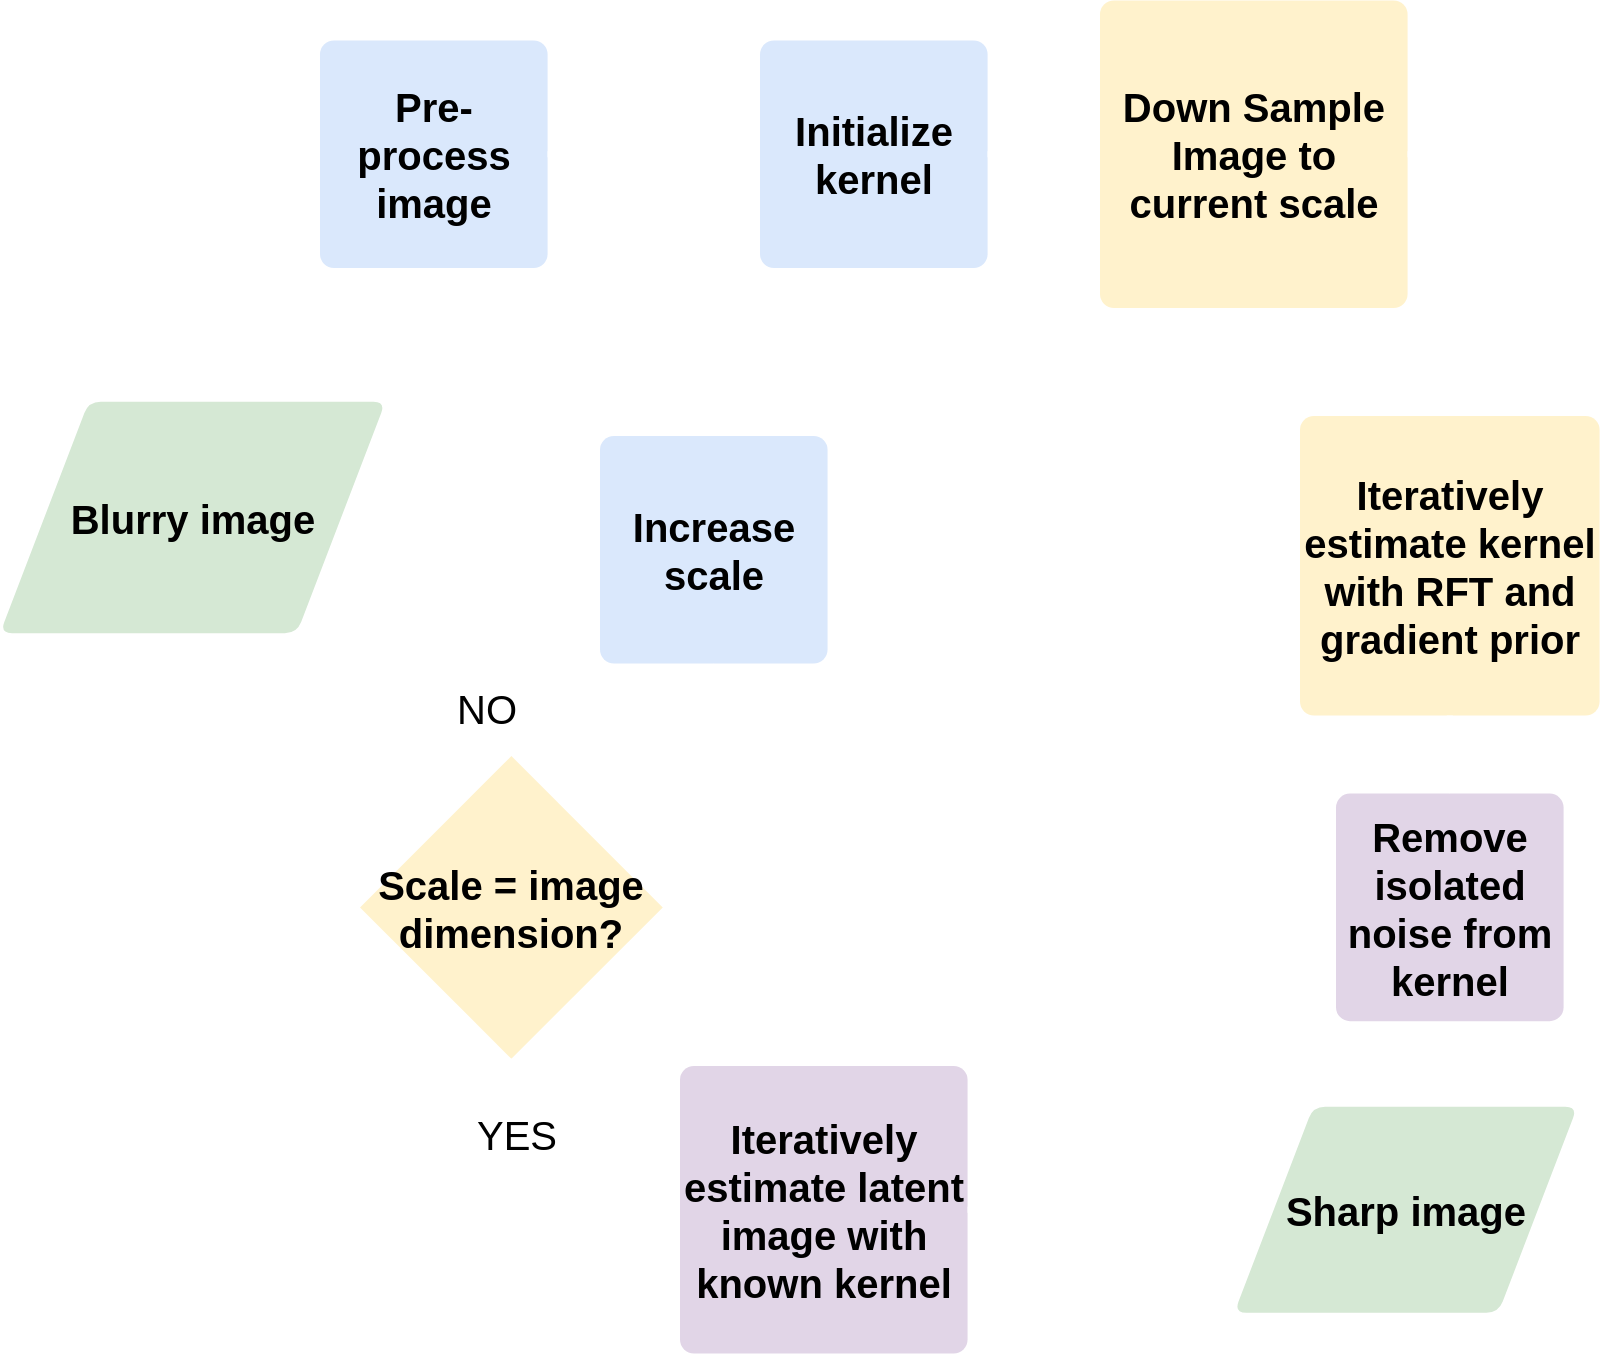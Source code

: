 <mxfile version="22.1.18" type="github">
  <diagram id="C5RBs43oDa-KdzZeNtuy" name="Page-1">
    <mxGraphModel dx="1235" dy="636" grid="1" gridSize="10" guides="1" tooltips="1" connect="1" arrows="1" fold="1" page="1" pageScale="1" pageWidth="827" pageHeight="1169" math="0" shadow="0">
      <root>
        <mxCell id="WIyWlLk6GJQsqaUBKTNV-0" />
        <mxCell id="WIyWlLk6GJQsqaUBKTNV-1" parent="WIyWlLk6GJQsqaUBKTNV-0" />
        <mxCell id="ZbFpoXzCO-_wBTRkUF9V-0" value="&lt;b&gt;&lt;font style=&quot;font-size: 20px;&quot;&gt;Pre-process image&lt;/font&gt;&lt;/b&gt;" style="rounded=1;whiteSpace=wrap;html=1;absoluteArcSize=1;arcSize=14;strokeWidth=2;strokeColor=none;fillColor=#dae8fc;container=0;" parent="WIyWlLk6GJQsqaUBKTNV-1" vertex="1">
          <mxGeometry x="180.0" y="172.21" width="113.794" height="113.793" as="geometry" />
        </mxCell>
        <mxCell id="ZbFpoXzCO-_wBTRkUF9V-1" value="&lt;b&gt;&lt;font style=&quot;font-size: 20px;&quot;&gt;Initialize kernel&lt;/font&gt;&lt;/b&gt;" style="rounded=1;whiteSpace=wrap;html=1;absoluteArcSize=1;arcSize=14;strokeWidth=2;strokeColor=none;fillColor=#dae8fc;container=0;" parent="WIyWlLk6GJQsqaUBKTNV-1" vertex="1">
          <mxGeometry x="400.003" y="172.21" width="113.794" height="113.793" as="geometry" />
        </mxCell>
        <mxCell id="ZbFpoXzCO-_wBTRkUF9V-5" style="edgeStyle=orthogonalEdgeStyle;rounded=0;orthogonalLoop=1;jettySize=auto;html=1;entryX=0;entryY=0.5;entryDx=0;entryDy=0;strokeWidth=3;strokeColor=#FFFFFF;" parent="WIyWlLk6GJQsqaUBKTNV-1" source="ZbFpoXzCO-_wBTRkUF9V-0" target="ZbFpoXzCO-_wBTRkUF9V-1" edge="1">
          <mxGeometry relative="1" as="geometry" />
        </mxCell>
        <mxCell id="ZbFpoXzCO-_wBTRkUF9V-2" value="&lt;b&gt;&lt;font style=&quot;font-size: 20px;&quot;&gt;Down Sample Image to current scale&lt;/font&gt;&lt;/b&gt;" style="rounded=1;whiteSpace=wrap;html=1;absoluteArcSize=1;arcSize=14;strokeWidth=2;strokeColor=none;fillColor=#fff2cc;container=0;" parent="WIyWlLk6GJQsqaUBKTNV-1" vertex="1">
          <mxGeometry x="570" y="152.22" width="153.79" height="153.78" as="geometry" />
        </mxCell>
        <mxCell id="ZbFpoXzCO-_wBTRkUF9V-4" style="edgeStyle=orthogonalEdgeStyle;rounded=0;orthogonalLoop=1;jettySize=auto;html=1;entryX=0;entryY=0.5;entryDx=0;entryDy=0;strokeWidth=3;strokeColor=#FFFFFF;" parent="WIyWlLk6GJQsqaUBKTNV-1" source="ZbFpoXzCO-_wBTRkUF9V-3" target="ZbFpoXzCO-_wBTRkUF9V-0" edge="1">
          <mxGeometry relative="1" as="geometry" />
        </mxCell>
        <mxCell id="ZbFpoXzCO-_wBTRkUF9V-3" value="&lt;b&gt;&lt;font style=&quot;font-size: 20px;&quot;&gt;Blurry image&lt;/font&gt;&lt;/b&gt;" style="shape=parallelogram;html=1;strokeWidth=2;perimeter=parallelogramPerimeter;whiteSpace=wrap;rounded=1;arcSize=12;size=0.23;strokeColor=none;fillColor=#d5e8d4;container=0;" parent="WIyWlLk6GJQsqaUBKTNV-1" vertex="1">
          <mxGeometry x="20" y="352.92" width="192.76" height="115.65" as="geometry" />
        </mxCell>
        <mxCell id="ZbFpoXzCO-_wBTRkUF9V-6" style="edgeStyle=orthogonalEdgeStyle;rounded=0;orthogonalLoop=1;jettySize=auto;html=1;entryX=0;entryY=0.5;entryDx=0;entryDy=0;strokeWidth=3;strokeColor=#FFFFFF;" parent="WIyWlLk6GJQsqaUBKTNV-1" source="ZbFpoXzCO-_wBTRkUF9V-1" target="ZbFpoXzCO-_wBTRkUF9V-2" edge="1">
          <mxGeometry relative="1" as="geometry" />
        </mxCell>
        <mxCell id="ZbFpoXzCO-_wBTRkUF9V-7" value="&lt;b&gt;&lt;font style=&quot;font-size: 20px;&quot;&gt;Iteratively estimate kernel with RFT and gradient prior&lt;/font&gt;&lt;/b&gt;" style="rounded=1;whiteSpace=wrap;html=1;absoluteArcSize=1;arcSize=14;strokeWidth=2;strokeColor=none;fillColor=#fff2cc;container=0;" parent="WIyWlLk6GJQsqaUBKTNV-1" vertex="1">
          <mxGeometry x="670" y="360" width="149.8" height="149.8" as="geometry" />
        </mxCell>
        <mxCell id="ZbFpoXzCO-_wBTRkUF9V-8" style="edgeStyle=orthogonalEdgeStyle;rounded=0;orthogonalLoop=1;jettySize=auto;html=1;exitX=1;exitY=0.5;exitDx=0;exitDy=0;strokeWidth=3;strokeColor=#FFFFFF;" parent="WIyWlLk6GJQsqaUBKTNV-1" source="ZbFpoXzCO-_wBTRkUF9V-2" target="ZbFpoXzCO-_wBTRkUF9V-7" edge="1">
          <mxGeometry relative="1" as="geometry" />
        </mxCell>
        <mxCell id="ZbFpoXzCO-_wBTRkUF9V-9" value="&lt;b&gt;&lt;font style=&quot;font-size: 20px;&quot;&gt;Remove isolated noise from kernel&lt;/font&gt;&lt;/b&gt;" style="rounded=1;whiteSpace=wrap;html=1;absoluteArcSize=1;arcSize=14;strokeWidth=2;strokeColor=none;fillColor=#e1d5e7;container=0;" parent="WIyWlLk6GJQsqaUBKTNV-1" vertex="1">
          <mxGeometry x="688.006" y="548.797" width="113.794" height="113.793" as="geometry" />
        </mxCell>
        <mxCell id="ZbFpoXzCO-_wBTRkUF9V-10" style="edgeStyle=orthogonalEdgeStyle;rounded=0;orthogonalLoop=1;jettySize=auto;html=1;exitX=0.5;exitY=1;exitDx=0;exitDy=0;entryX=0.5;entryY=0;entryDx=0;entryDy=0;strokeWidth=3;strokeColor=#FFFFFF;" parent="WIyWlLk6GJQsqaUBKTNV-1" source="ZbFpoXzCO-_wBTRkUF9V-7" target="ZbFpoXzCO-_wBTRkUF9V-9" edge="1">
          <mxGeometry relative="1" as="geometry" />
        </mxCell>
        <mxCell id="ZbFpoXzCO-_wBTRkUF9V-11" value="&lt;b&gt;&lt;font style=&quot;font-size: 20px;&quot;&gt;Scale = image dimension?&lt;/font&gt;&lt;/b&gt;" style="strokeWidth=2;html=1;shape=mxgraph.flowchart.decision;whiteSpace=wrap;strokeColor=none;fillColor=#fff2cc;container=0;" parent="WIyWlLk6GJQsqaUBKTNV-1" vertex="1">
          <mxGeometry x="200" y="530" width="151.38" height="151.38" as="geometry" />
        </mxCell>
        <mxCell id="ZbFpoXzCO-_wBTRkUF9V-12" style="edgeStyle=orthogonalEdgeStyle;rounded=0;orthogonalLoop=1;jettySize=auto;html=1;entryX=1;entryY=0.5;entryDx=0;entryDy=0;entryPerimeter=0;strokeWidth=3;strokeColor=#FFFFFF;" parent="WIyWlLk6GJQsqaUBKTNV-1" source="ZbFpoXzCO-_wBTRkUF9V-9" target="ZbFpoXzCO-_wBTRkUF9V-11" edge="1">
          <mxGeometry relative="1" as="geometry" />
        </mxCell>
        <mxCell id="ZbFpoXzCO-_wBTRkUF9V-15" style="edgeStyle=orthogonalEdgeStyle;rounded=0;orthogonalLoop=1;jettySize=auto;html=1;entryX=0.5;entryY=1;entryDx=0;entryDy=0;strokeWidth=3;strokeColor=#FFFFFF;" parent="WIyWlLk6GJQsqaUBKTNV-1" source="ZbFpoXzCO-_wBTRkUF9V-13" target="ZbFpoXzCO-_wBTRkUF9V-2" edge="1">
          <mxGeometry relative="1" as="geometry" />
        </mxCell>
        <mxCell id="ZbFpoXzCO-_wBTRkUF9V-13" value="&lt;b&gt;&lt;font style=&quot;font-size: 20px;&quot;&gt;Increase scale&lt;/font&gt;&lt;/b&gt;" style="rounded=1;whiteSpace=wrap;html=1;absoluteArcSize=1;arcSize=14;strokeWidth=2;strokeColor=none;fillColor=#dae8fc;container=0;" parent="WIyWlLk6GJQsqaUBKTNV-1" vertex="1">
          <mxGeometry x="319.995" y="369.999" width="113.794" height="113.793" as="geometry" />
        </mxCell>
        <mxCell id="ZbFpoXzCO-_wBTRkUF9V-14" style="edgeStyle=orthogonalEdgeStyle;rounded=0;orthogonalLoop=1;jettySize=auto;html=1;exitX=0;exitY=0.5;exitDx=0;exitDy=0;exitPerimeter=0;strokeWidth=3;strokeColor=#FFFFFF;" parent="WIyWlLk6GJQsqaUBKTNV-1" source="ZbFpoXzCO-_wBTRkUF9V-11" target="ZbFpoXzCO-_wBTRkUF9V-13" edge="1">
          <mxGeometry relative="1" as="geometry" />
        </mxCell>
        <mxCell id="iqAVx4L6dGUknro32ak0-3" value="&lt;font style=&quot;font-size: 20px;&quot;&gt;NO&lt;/font&gt;" style="edgeLabel;html=1;align=center;verticalAlign=middle;resizable=0;points=[];" vertex="1" connectable="0" parent="ZbFpoXzCO-_wBTRkUF9V-14">
          <mxGeometry x="0.189" y="1" relative="1" as="geometry">
            <mxPoint as="offset" />
          </mxGeometry>
        </mxCell>
        <mxCell id="ZbFpoXzCO-_wBTRkUF9V-16" value="&lt;b&gt;&lt;font style=&quot;font-size: 20px;&quot;&gt;Iteratively estimate latent image with known kernel&lt;/font&gt;&lt;/b&gt;" style="rounded=1;whiteSpace=wrap;html=1;absoluteArcSize=1;arcSize=14;strokeWidth=2;strokeColor=none;fillColor=#e1d5e7;container=0;" parent="WIyWlLk6GJQsqaUBKTNV-1" vertex="1">
          <mxGeometry x="360" y="685" width="143.79" height="143.79" as="geometry" />
        </mxCell>
        <mxCell id="ZbFpoXzCO-_wBTRkUF9V-17" style="edgeStyle=orthogonalEdgeStyle;rounded=0;orthogonalLoop=1;jettySize=auto;html=1;exitX=0.5;exitY=1;exitDx=0;exitDy=0;exitPerimeter=0;entryX=0;entryY=0.5;entryDx=0;entryDy=0;strokeWidth=3;fontStyle=1;strokeColor=#FFFFFF;" parent="WIyWlLk6GJQsqaUBKTNV-1" source="ZbFpoXzCO-_wBTRkUF9V-11" target="ZbFpoXzCO-_wBTRkUF9V-16" edge="1">
          <mxGeometry relative="1" as="geometry" />
        </mxCell>
        <mxCell id="iqAVx4L6dGUknro32ak0-1" value="&lt;font style=&quot;font-size: 20px;&quot;&gt;YES&lt;br&gt;&lt;/font&gt;" style="edgeLabel;html=1;align=center;verticalAlign=middle;resizable=0;points=[];" vertex="1" connectable="0" parent="ZbFpoXzCO-_wBTRkUF9V-17">
          <mxGeometry x="-0.536" y="2" relative="1" as="geometry">
            <mxPoint as="offset" />
          </mxGeometry>
        </mxCell>
        <mxCell id="ZbFpoXzCO-_wBTRkUF9V-18" value="&lt;b&gt;&lt;font style=&quot;font-size: 20px;&quot;&gt;Sharp image&lt;/font&gt;&lt;/b&gt;" style="shape=parallelogram;html=1;strokeWidth=2;perimeter=parallelogramPerimeter;whiteSpace=wrap;rounded=1;arcSize=12;size=0.23;strokeColor=none;fillColor=#d5e8d4;container=0;" parent="WIyWlLk6GJQsqaUBKTNV-1" vertex="1">
          <mxGeometry x="637.12" y="705.43" width="171.56" height="102.93" as="geometry" />
        </mxCell>
        <mxCell id="ZbFpoXzCO-_wBTRkUF9V-19" style="edgeStyle=orthogonalEdgeStyle;rounded=0;orthogonalLoop=1;jettySize=auto;html=1;exitX=1;exitY=0.5;exitDx=0;exitDy=0;entryX=0;entryY=0.5;entryDx=0;entryDy=0;strokeWidth=3;strokeColor=#FFFFFF;" parent="WIyWlLk6GJQsqaUBKTNV-1" source="ZbFpoXzCO-_wBTRkUF9V-16" target="ZbFpoXzCO-_wBTRkUF9V-18" edge="1">
          <mxGeometry relative="1" as="geometry" />
        </mxCell>
      </root>
    </mxGraphModel>
  </diagram>
</mxfile>
